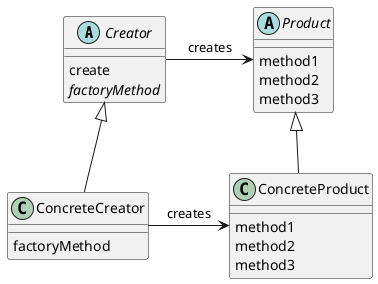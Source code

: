 @startuml
abstract Creator {
  {method} create
  {method} {abstract} factoryMethod
}
abstract Product {
  {method} method1
  {method} method2
  {method} method3
}
class ConcreteCreator {
  {method} factoryMethod
}
class ConcreteProduct {
  {method} method1
  {method} method2
  {method} method3
}

Creator -> Product : creates
Creator <|-- ConcreteCreator
Product <|-- ConcreteProduct
ConcreteCreator -> ConcreteProduct : creates
@enduml
